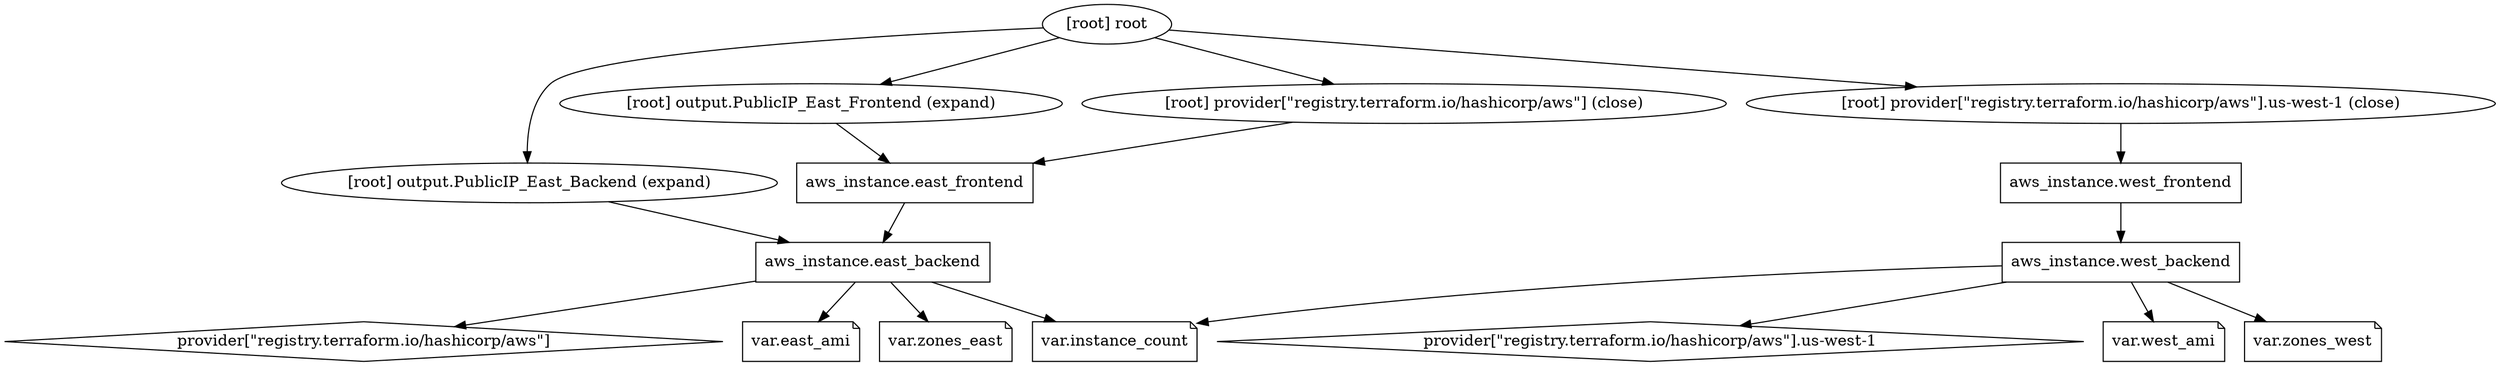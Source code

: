 digraph {
	compound = "true"
	newrank = "true"
	subgraph "root" {
		"[root] aws_instance.east_backend (expand)" [label = "aws_instance.east_backend", shape = "box"]
		"[root] aws_instance.east_frontend (expand)" [label = "aws_instance.east_frontend", shape = "box"]
		"[root] aws_instance.west_backend (expand)" [label = "aws_instance.west_backend", shape = "box"]
		"[root] aws_instance.west_frontend (expand)" [label = "aws_instance.west_frontend", shape = "box"]
		"[root] provider[\"registry.terraform.io/hashicorp/aws\"]" [label = "provider[\"registry.terraform.io/hashicorp/aws\"]", shape = "diamond"]
		"[root] provider[\"registry.terraform.io/hashicorp/aws\"].us-west-1" [label = "provider[\"registry.terraform.io/hashicorp/aws\"].us-west-1", shape = "diamond"]
		"[root] var.east_ami" [label = "var.east_ami", shape = "note"]
		"[root] var.instance_count" [label = "var.instance_count", shape = "note"]
		"[root] var.west_ami" [label = "var.west_ami", shape = "note"]
		"[root] var.zones_east" [label = "var.zones_east", shape = "note"]
		"[root] var.zones_west" [label = "var.zones_west", shape = "note"]
		"[root] aws_instance.east_backend (expand)" -> "[root] provider[\"registry.terraform.io/hashicorp/aws\"]"
		"[root] aws_instance.east_backend (expand)" -> "[root] var.east_ami"
		"[root] aws_instance.east_backend (expand)" -> "[root] var.instance_count"
		"[root] aws_instance.east_backend (expand)" -> "[root] var.zones_east"
		"[root] aws_instance.east_frontend (expand)" -> "[root] aws_instance.east_backend (expand)"
		"[root] aws_instance.west_backend (expand)" -> "[root] provider[\"registry.terraform.io/hashicorp/aws\"].us-west-1"
		"[root] aws_instance.west_backend (expand)" -> "[root] var.instance_count"
		"[root] aws_instance.west_backend (expand)" -> "[root] var.west_ami"
		"[root] aws_instance.west_backend (expand)" -> "[root] var.zones_west"
		"[root] aws_instance.west_frontend (expand)" -> "[root] aws_instance.west_backend (expand)"
		"[root] output.PublicIP_East_Backend (expand)" -> "[root] aws_instance.east_backend (expand)"
		"[root] output.PublicIP_East_Frontend (expand)" -> "[root] aws_instance.east_frontend (expand)"
		"[root] provider[\"registry.terraform.io/hashicorp/aws\"] (close)" -> "[root] aws_instance.east_frontend (expand)"
		"[root] provider[\"registry.terraform.io/hashicorp/aws\"].us-west-1 (close)" -> "[root] aws_instance.west_frontend (expand)"
		"[root] root" -> "[root] output.PublicIP_East_Backend (expand)"
		"[root] root" -> "[root] output.PublicIP_East_Frontend (expand)"
		"[root] root" -> "[root] provider[\"registry.terraform.io/hashicorp/aws\"] (close)"
		"[root] root" -> "[root] provider[\"registry.terraform.io/hashicorp/aws\"].us-west-1 (close)"
	}
}

